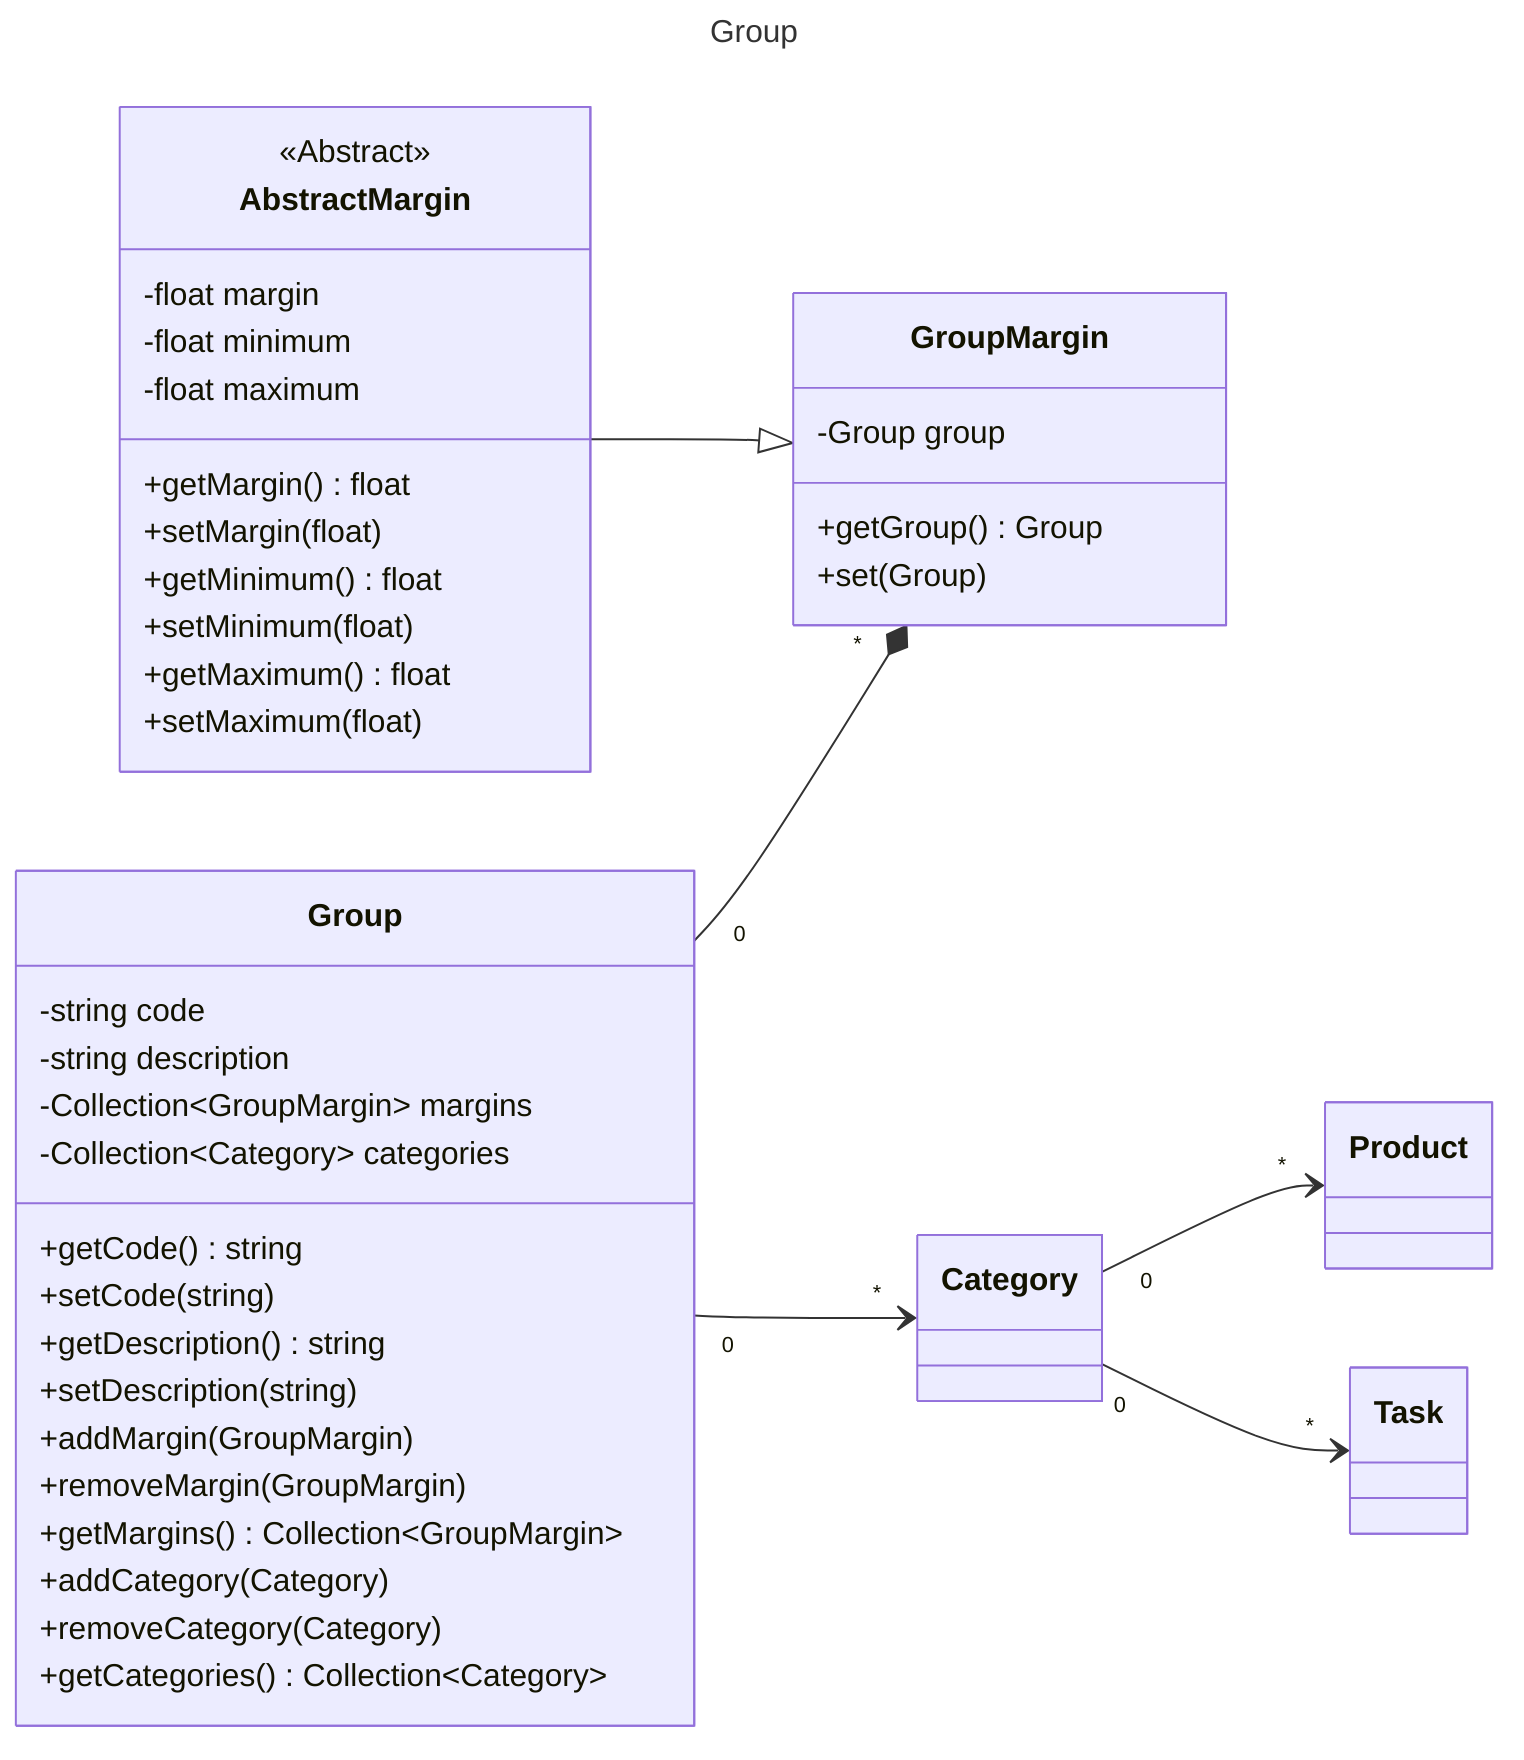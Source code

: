 ---
title: Group
---

classDiagram
    direction LR

    class Group {
        -string code
        -string description
        -Collection~GroupMargin~ margins
        -Collection~Category~ categories
        +getCode() string
        +setCode(string)
        +getDescription() string
        +setDescription(string)
        +addMargin(GroupMargin)
        +removeMargin(GroupMargin)
        +getMargins() Collection~GroupMargin~
        +addCategory(Category)
        +removeCategory(Category)
        +getCategories() Collection~Category~
    }

    class GroupMargin {
        -Group group
        +getGroup() Group
        +set(Group)
    }

    class Category {
    }

    class AbstractMargin {
        <<Abstract>>
        -float margin
        -float minimum
        -float maximum
        +getMargin() float
        +setMargin(float)
        +getMinimum() float
        +setMinimum(float)
        +getMaximum() float
        +setMaximum(float)
    }

    class Product {
    }

    class Task {
    }

    Group "0" --* "*" GroupMargin
    Group "0" --> "*" Category
    AbstractMargin --|> GroupMargin
    Category "0" --> "*" Product
    Category "0" --> "*" Task

    click AbstractMargin call nodeCallback()
    click Category call nodeCallback()
    click Product call nodeCallback()
    click Task call nodeCallback()